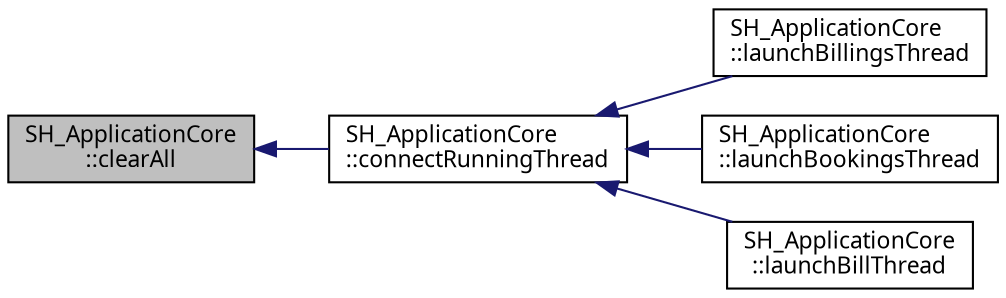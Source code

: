 digraph "SH_ApplicationCore::clearAll"
{
 // INTERACTIVE_SVG=YES
  bgcolor="transparent";
  edge [fontname="Verdana",fontsize="11",labelfontname="Verdana",labelfontsize="11"];
  node [fontname="Verdana",fontsize="11",shape=record];
  rankdir="LR";
  Node1 [label="SH_ApplicationCore\l::clearAll",height=0.2,width=0.4,color="black", fillcolor="grey75", style="filled" fontcolor="black"];
  Node1 -> Node2 [dir="back",color="midnightblue",fontsize="11",style="solid"];
  Node2 [label="SH_ApplicationCore\l::connectRunningThread",height=0.2,width=0.4,color="black",URL="$classSH__ApplicationCore.html#a3a10c2d662707140340d7a827d119c8d"];
  Node2 -> Node3 [dir="back",color="midnightblue",fontsize="11",style="solid"];
  Node3 [label="SH_ApplicationCore\l::launchBillingsThread",height=0.2,width=0.4,color="black",URL="$classSH__ApplicationCore.html#a30738281acefd721fe9d06db46dcf123"];
  Node2 -> Node4 [dir="back",color="midnightblue",fontsize="11",style="solid"];
  Node4 [label="SH_ApplicationCore\l::launchBookingsThread",height=0.2,width=0.4,color="black",URL="$classSH__ApplicationCore.html#a193a9132da92b5e7a450e9307b657893"];
  Node2 -> Node5 [dir="back",color="midnightblue",fontsize="11",style="solid"];
  Node5 [label="SH_ApplicationCore\l::launchBillThread",height=0.2,width=0.4,color="black",URL="$classSH__ApplicationCore.html#a17a048025bc51a96663029e58c722741"];
}
